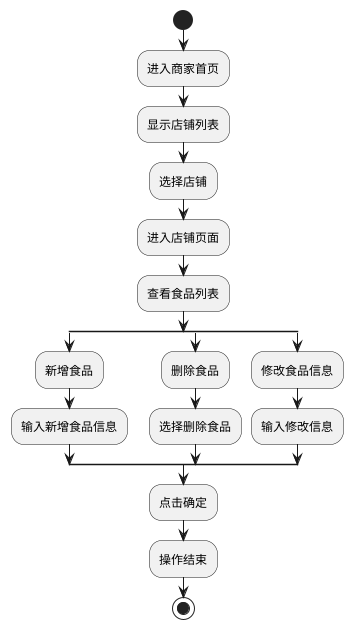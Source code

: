 @startuml
'https://plantuml.com/activity-diagram-beta

start
:进入商家首页;
:显示店铺列表;
:选择店铺;
:进入店铺页面;
:查看食品列表;
split
:新增食品;
:输入新增食品信息;
split again
:删除食品;
:选择删除食品;
split again
:修改食品信息;
:输入修改信息;
split end
:点击确定;
:操作结束;
stop

@enduml

